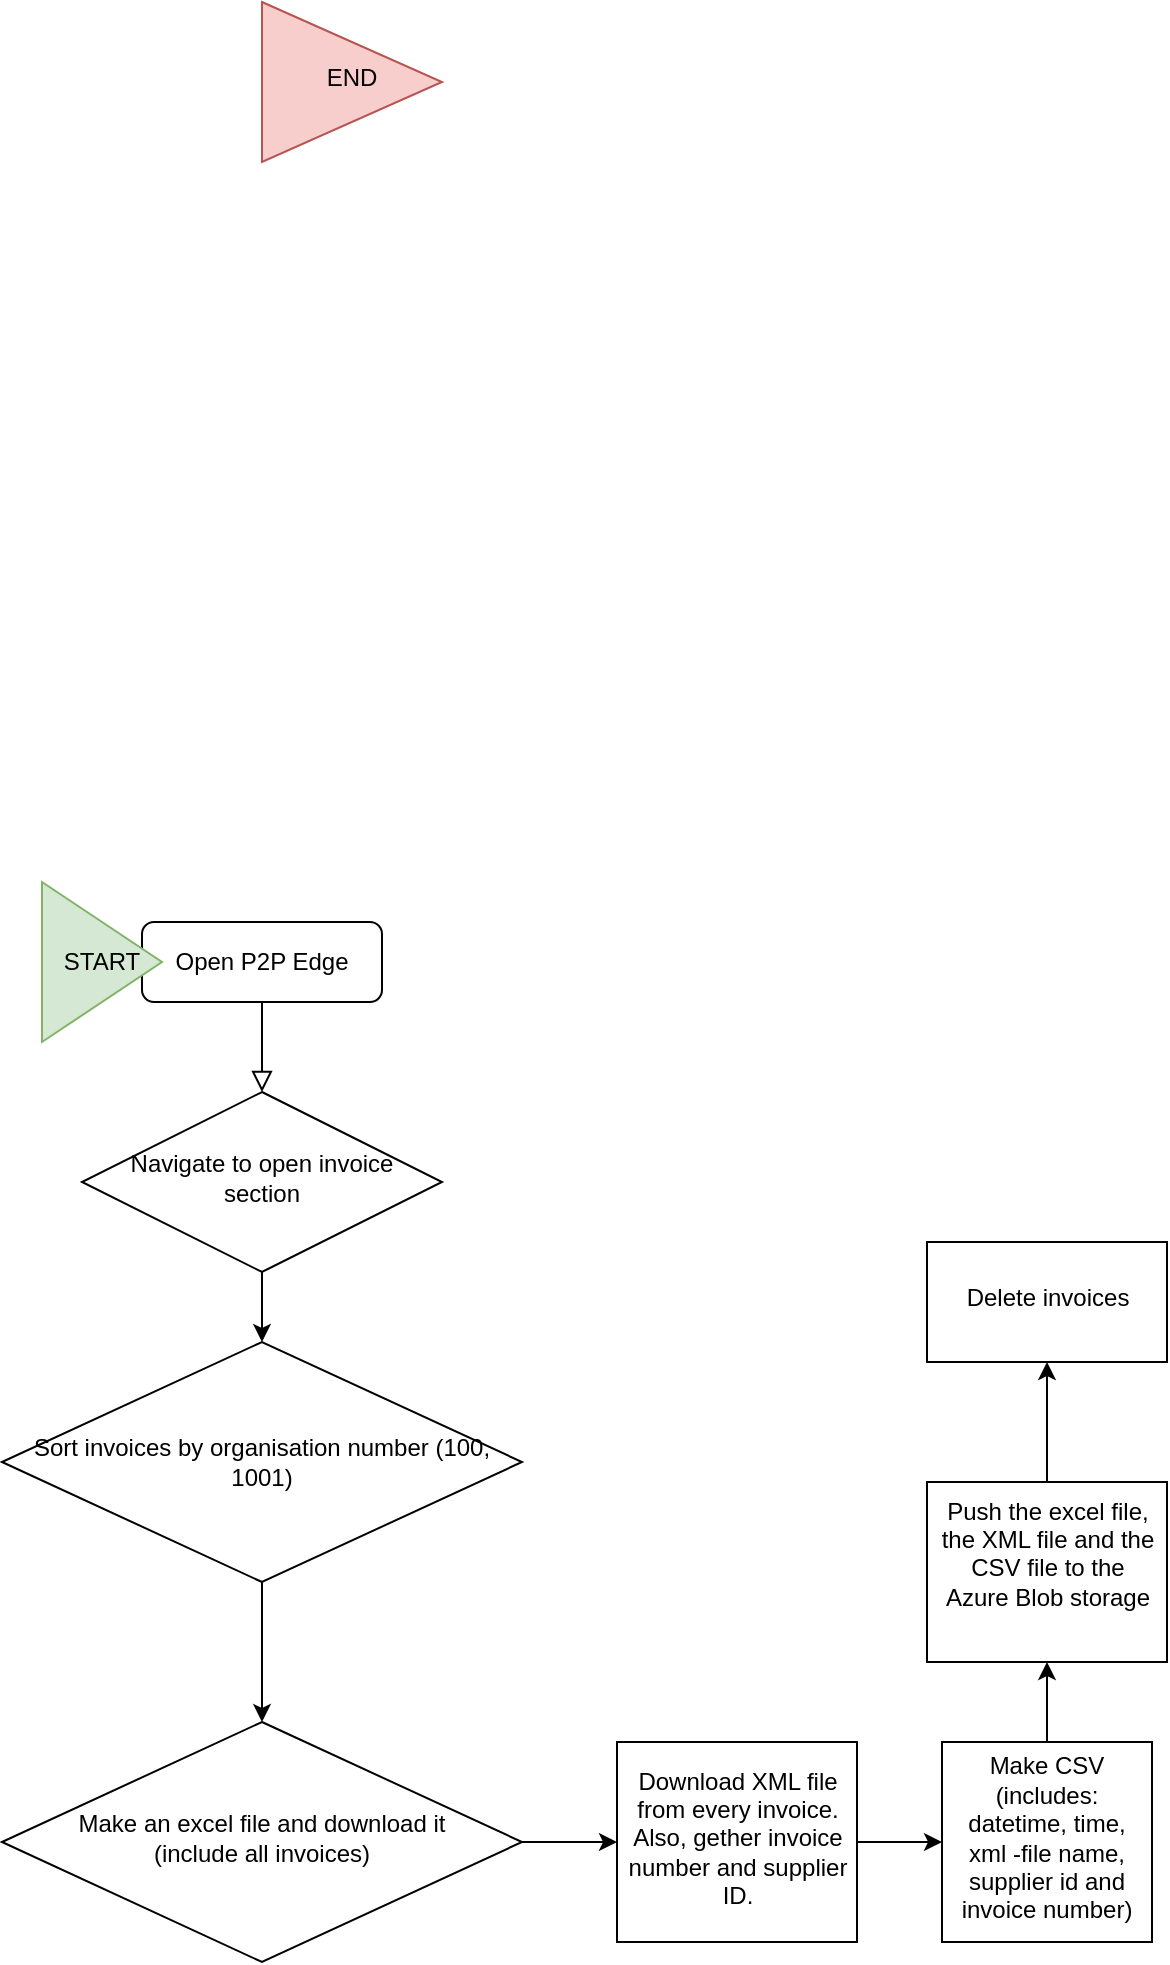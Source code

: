 <mxfile version="15.0.3" type="github">
  <diagram id="C5RBs43oDa-KdzZeNtuy" name="Page-1">
    <mxGraphModel dx="1422" dy="1931" grid="1" gridSize="10" guides="1" tooltips="1" connect="1" arrows="1" fold="1" page="1" pageScale="1" pageWidth="827" pageHeight="1169" math="0" shadow="0">
      <root>
        <mxCell id="WIyWlLk6GJQsqaUBKTNV-0" />
        <mxCell id="WIyWlLk6GJQsqaUBKTNV-1" parent="WIyWlLk6GJQsqaUBKTNV-0" />
        <mxCell id="WIyWlLk6GJQsqaUBKTNV-2" value="" style="rounded=0;html=1;jettySize=auto;orthogonalLoop=1;fontSize=11;endArrow=block;endFill=0;endSize=8;strokeWidth=1;shadow=0;labelBackgroundColor=none;edgeStyle=orthogonalEdgeStyle;" parent="WIyWlLk6GJQsqaUBKTNV-1" source="WIyWlLk6GJQsqaUBKTNV-3" target="WIyWlLk6GJQsqaUBKTNV-6" edge="1">
          <mxGeometry relative="1" as="geometry" />
        </mxCell>
        <mxCell id="WIyWlLk6GJQsqaUBKTNV-3" value="Open P2P Edge" style="rounded=1;whiteSpace=wrap;html=1;fontSize=12;glass=0;strokeWidth=1;shadow=0;" parent="WIyWlLk6GJQsqaUBKTNV-1" vertex="1">
          <mxGeometry x="160" y="420" width="120" height="40" as="geometry" />
        </mxCell>
        <mxCell id="mQyWq7UZpC9_MidkXubG-6" value="" style="edgeStyle=orthogonalEdgeStyle;rounded=0;orthogonalLoop=1;jettySize=auto;html=1;" edge="1" parent="WIyWlLk6GJQsqaUBKTNV-1" source="WIyWlLk6GJQsqaUBKTNV-6" target="mQyWq7UZpC9_MidkXubG-3">
          <mxGeometry relative="1" as="geometry" />
        </mxCell>
        <mxCell id="WIyWlLk6GJQsqaUBKTNV-6" value="Navigate to open invoice section" style="rhombus;whiteSpace=wrap;html=1;shadow=0;fontFamily=Helvetica;fontSize=12;align=center;strokeWidth=1;spacing=6;spacingTop=-4;" parent="WIyWlLk6GJQsqaUBKTNV-1" vertex="1">
          <mxGeometry x="130" y="505" width="180" height="90" as="geometry" />
        </mxCell>
        <mxCell id="mQyWq7UZpC9_MidkXubG-9" value="" style="edgeStyle=orthogonalEdgeStyle;rounded=0;orthogonalLoop=1;jettySize=auto;html=1;" edge="1" parent="WIyWlLk6GJQsqaUBKTNV-1" source="WIyWlLk6GJQsqaUBKTNV-10" target="mQyWq7UZpC9_MidkXubG-8">
          <mxGeometry relative="1" as="geometry" />
        </mxCell>
        <mxCell id="WIyWlLk6GJQsqaUBKTNV-10" value="Make an excel file and download it&lt;br&gt;(include all invoices)" style="rhombus;whiteSpace=wrap;html=1;shadow=0;fontFamily=Helvetica;fontSize=12;align=center;strokeWidth=1;spacing=6;spacingTop=-4;" parent="WIyWlLk6GJQsqaUBKTNV-1" vertex="1">
          <mxGeometry x="90" y="820" width="260" height="120" as="geometry" />
        </mxCell>
        <mxCell id="mQyWq7UZpC9_MidkXubG-0" value="START" style="triangle;whiteSpace=wrap;html=1;fillColor=#d5e8d4;strokeColor=#82b366;" vertex="1" parent="WIyWlLk6GJQsqaUBKTNV-1">
          <mxGeometry x="110" y="400" width="60" height="80" as="geometry" />
        </mxCell>
        <mxCell id="mQyWq7UZpC9_MidkXubG-7" value="" style="edgeStyle=orthogonalEdgeStyle;rounded=0;orthogonalLoop=1;jettySize=auto;html=1;" edge="1" parent="WIyWlLk6GJQsqaUBKTNV-1" source="mQyWq7UZpC9_MidkXubG-3" target="WIyWlLk6GJQsqaUBKTNV-10">
          <mxGeometry relative="1" as="geometry" />
        </mxCell>
        <mxCell id="mQyWq7UZpC9_MidkXubG-3" value="Sort invoices by organisation number (100, 1001)" style="rhombus;whiteSpace=wrap;html=1;direction=west;" vertex="1" parent="WIyWlLk6GJQsqaUBKTNV-1">
          <mxGeometry x="90" y="630" width="260" height="120" as="geometry" />
        </mxCell>
        <mxCell id="mQyWq7UZpC9_MidkXubG-11" value="" style="edgeStyle=orthogonalEdgeStyle;rounded=0;orthogonalLoop=1;jettySize=auto;html=1;" edge="1" parent="WIyWlLk6GJQsqaUBKTNV-1" source="mQyWq7UZpC9_MidkXubG-8" target="mQyWq7UZpC9_MidkXubG-10">
          <mxGeometry relative="1" as="geometry" />
        </mxCell>
        <mxCell id="mQyWq7UZpC9_MidkXubG-8" value="Download XML file from every invoice. Also, gether invoice number and supplier ID." style="whiteSpace=wrap;html=1;shadow=0;strokeWidth=1;spacing=6;spacingTop=-4;" vertex="1" parent="WIyWlLk6GJQsqaUBKTNV-1">
          <mxGeometry x="397.5" y="830" width="120" height="100" as="geometry" />
        </mxCell>
        <mxCell id="mQyWq7UZpC9_MidkXubG-13" value="" style="edgeStyle=orthogonalEdgeStyle;rounded=0;orthogonalLoop=1;jettySize=auto;html=1;" edge="1" parent="WIyWlLk6GJQsqaUBKTNV-1" source="mQyWq7UZpC9_MidkXubG-10" target="mQyWq7UZpC9_MidkXubG-12">
          <mxGeometry relative="1" as="geometry" />
        </mxCell>
        <mxCell id="mQyWq7UZpC9_MidkXubG-10" value="Make CSV&lt;br&gt;(includes: datetime, time, xml -file name, supplier id and invoice number)" style="whiteSpace=wrap;html=1;shadow=0;strokeWidth=1;spacing=6;spacingTop=-4;" vertex="1" parent="WIyWlLk6GJQsqaUBKTNV-1">
          <mxGeometry x="560" y="830" width="105" height="100" as="geometry" />
        </mxCell>
        <mxCell id="mQyWq7UZpC9_MidkXubG-21" value="" style="edgeStyle=orthogonalEdgeStyle;rounded=0;orthogonalLoop=1;jettySize=auto;html=1;" edge="1" parent="WIyWlLk6GJQsqaUBKTNV-1" source="mQyWq7UZpC9_MidkXubG-12" target="mQyWq7UZpC9_MidkXubG-20">
          <mxGeometry relative="1" as="geometry" />
        </mxCell>
        <mxCell id="mQyWq7UZpC9_MidkXubG-12" value="&lt;div&gt;Push the excel file, the XML file and the CSV file to the Azure Blob storage&lt;/div&gt;&lt;div&gt;&lt;br&gt;&lt;/div&gt;" style="whiteSpace=wrap;html=1;shadow=0;strokeWidth=1;spacing=6;spacingTop=-4;" vertex="1" parent="WIyWlLk6GJQsqaUBKTNV-1">
          <mxGeometry x="552.5" y="700" width="120" height="90" as="geometry" />
        </mxCell>
        <mxCell id="mQyWq7UZpC9_MidkXubG-15" value="END" style="triangle;whiteSpace=wrap;html=1;shadow=0;strokeWidth=1;spacing=6;spacingTop=-4;fillColor=#f8cecc;strokeColor=#b85450;" vertex="1" parent="WIyWlLk6GJQsqaUBKTNV-1">
          <mxGeometry x="220" y="-40" width="90" height="80" as="geometry" />
        </mxCell>
        <mxCell id="mQyWq7UZpC9_MidkXubG-20" value="Delete invoices" style="whiteSpace=wrap;html=1;shadow=0;strokeWidth=1;spacing=6;spacingTop=-4;" vertex="1" parent="WIyWlLk6GJQsqaUBKTNV-1">
          <mxGeometry x="552.5" y="580" width="120" height="60" as="geometry" />
        </mxCell>
      </root>
    </mxGraphModel>
  </diagram>
</mxfile>
